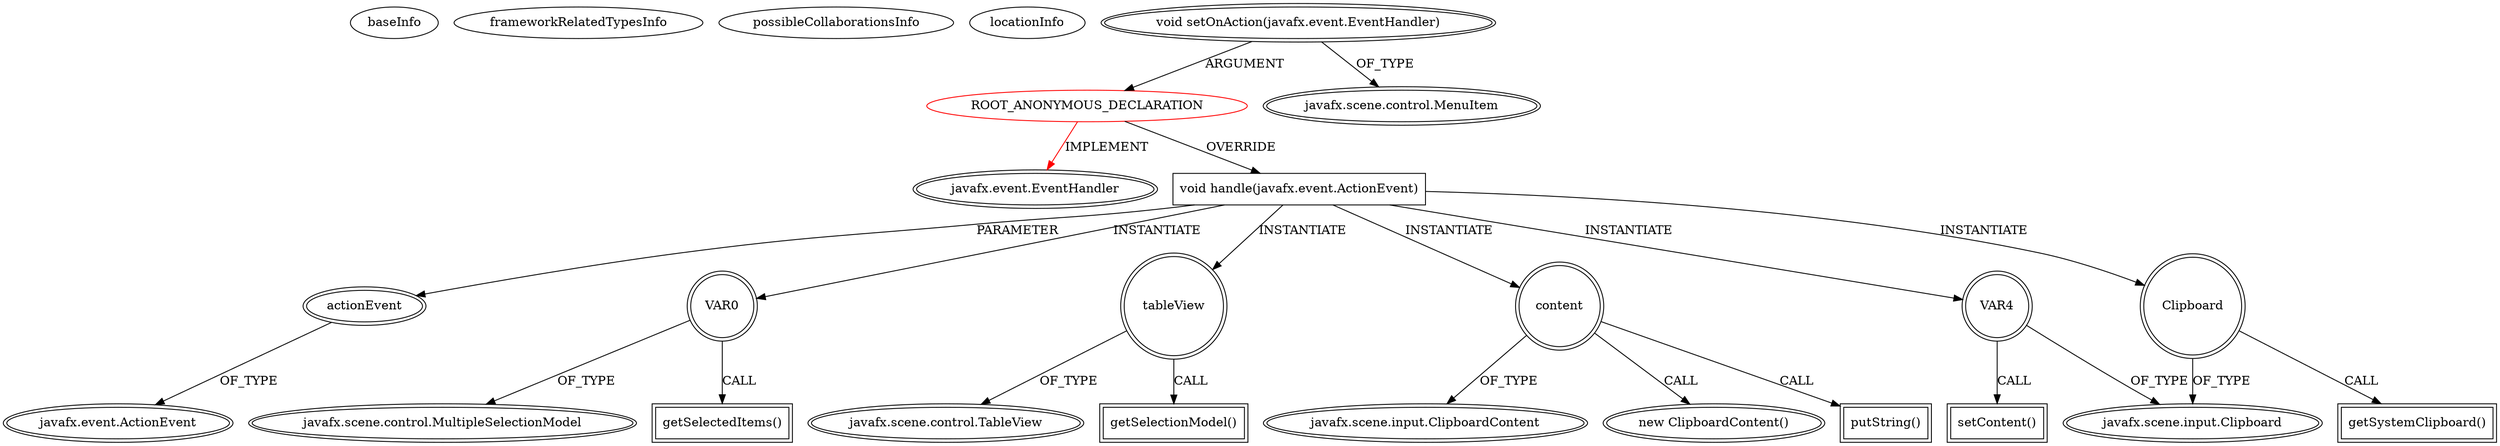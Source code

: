 digraph {
baseInfo[graphId=1065,category="extension_graph",isAnonymous=true,possibleRelation=false]
frameworkRelatedTypesInfo[0="javafx.event.EventHandler"]
possibleCollaborationsInfo[]
locationInfo[projectName="Orlando80-mongo_management_studio",filePath="/Orlando80-mongo_management_studio/mongo_management_studio-master/src/Presentation/Controllers/MongoTabularViewController.java",contextSignature="void initialize(Domain.DataObjects.Database)",graphId="1065"]
0[label="ROOT_ANONYMOUS_DECLARATION",vertexType="ROOT_ANONYMOUS_DECLARATION",isFrameworkType=false,color=red]
1[label="javafx.event.EventHandler",vertexType="FRAMEWORK_INTERFACE_TYPE",isFrameworkType=true,peripheries=2]
2[label="void setOnAction(javafx.event.EventHandler)",vertexType="OUTSIDE_CALL",isFrameworkType=true,peripheries=2]
3[label="javafx.scene.control.MenuItem",vertexType="FRAMEWORK_CLASS_TYPE",isFrameworkType=true,peripheries=2]
4[label="void handle(javafx.event.ActionEvent)",vertexType="OVERRIDING_METHOD_DECLARATION",isFrameworkType=false,shape=box]
5[label="actionEvent",vertexType="PARAMETER_DECLARATION",isFrameworkType=true,peripheries=2]
6[label="javafx.event.ActionEvent",vertexType="FRAMEWORK_CLASS_TYPE",isFrameworkType=true,peripheries=2]
7[label="VAR0",vertexType="VARIABLE_EXPRESION",isFrameworkType=true,peripheries=2,shape=circle]
9[label="javafx.scene.control.MultipleSelectionModel",vertexType="FRAMEWORK_CLASS_TYPE",isFrameworkType=true,peripheries=2]
8[label="getSelectedItems()",vertexType="INSIDE_CALL",isFrameworkType=true,peripheries=2,shape=box]
10[label="tableView",vertexType="VARIABLE_EXPRESION",isFrameworkType=true,peripheries=2,shape=circle]
12[label="javafx.scene.control.TableView",vertexType="FRAMEWORK_CLASS_TYPE",isFrameworkType=true,peripheries=2]
11[label="getSelectionModel()",vertexType="INSIDE_CALL",isFrameworkType=true,peripheries=2,shape=box]
14[label="content",vertexType="VARIABLE_EXPRESION",isFrameworkType=true,peripheries=2,shape=circle]
15[label="javafx.scene.input.ClipboardContent",vertexType="FRAMEWORK_CLASS_TYPE",isFrameworkType=true,peripheries=2]
13[label="new ClipboardContent()",vertexType="CONSTRUCTOR_CALL",isFrameworkType=true,peripheries=2]
17[label="putString()",vertexType="INSIDE_CALL",isFrameworkType=true,peripheries=2,shape=box]
18[label="VAR4",vertexType="VARIABLE_EXPRESION",isFrameworkType=true,peripheries=2,shape=circle]
20[label="javafx.scene.input.Clipboard",vertexType="FRAMEWORK_CLASS_TYPE",isFrameworkType=true,peripheries=2]
19[label="setContent()",vertexType="INSIDE_CALL",isFrameworkType=true,peripheries=2,shape=box]
21[label="Clipboard",vertexType="VARIABLE_EXPRESION",isFrameworkType=true,peripheries=2,shape=circle]
22[label="getSystemClipboard()",vertexType="INSIDE_CALL",isFrameworkType=true,peripheries=2,shape=box]
0->1[label="IMPLEMENT",color=red]
2->0[label="ARGUMENT"]
2->3[label="OF_TYPE"]
0->4[label="OVERRIDE"]
5->6[label="OF_TYPE"]
4->5[label="PARAMETER"]
4->7[label="INSTANTIATE"]
7->9[label="OF_TYPE"]
7->8[label="CALL"]
4->10[label="INSTANTIATE"]
10->12[label="OF_TYPE"]
10->11[label="CALL"]
4->14[label="INSTANTIATE"]
14->15[label="OF_TYPE"]
14->13[label="CALL"]
14->17[label="CALL"]
4->18[label="INSTANTIATE"]
18->20[label="OF_TYPE"]
18->19[label="CALL"]
4->21[label="INSTANTIATE"]
21->20[label="OF_TYPE"]
21->22[label="CALL"]
}
